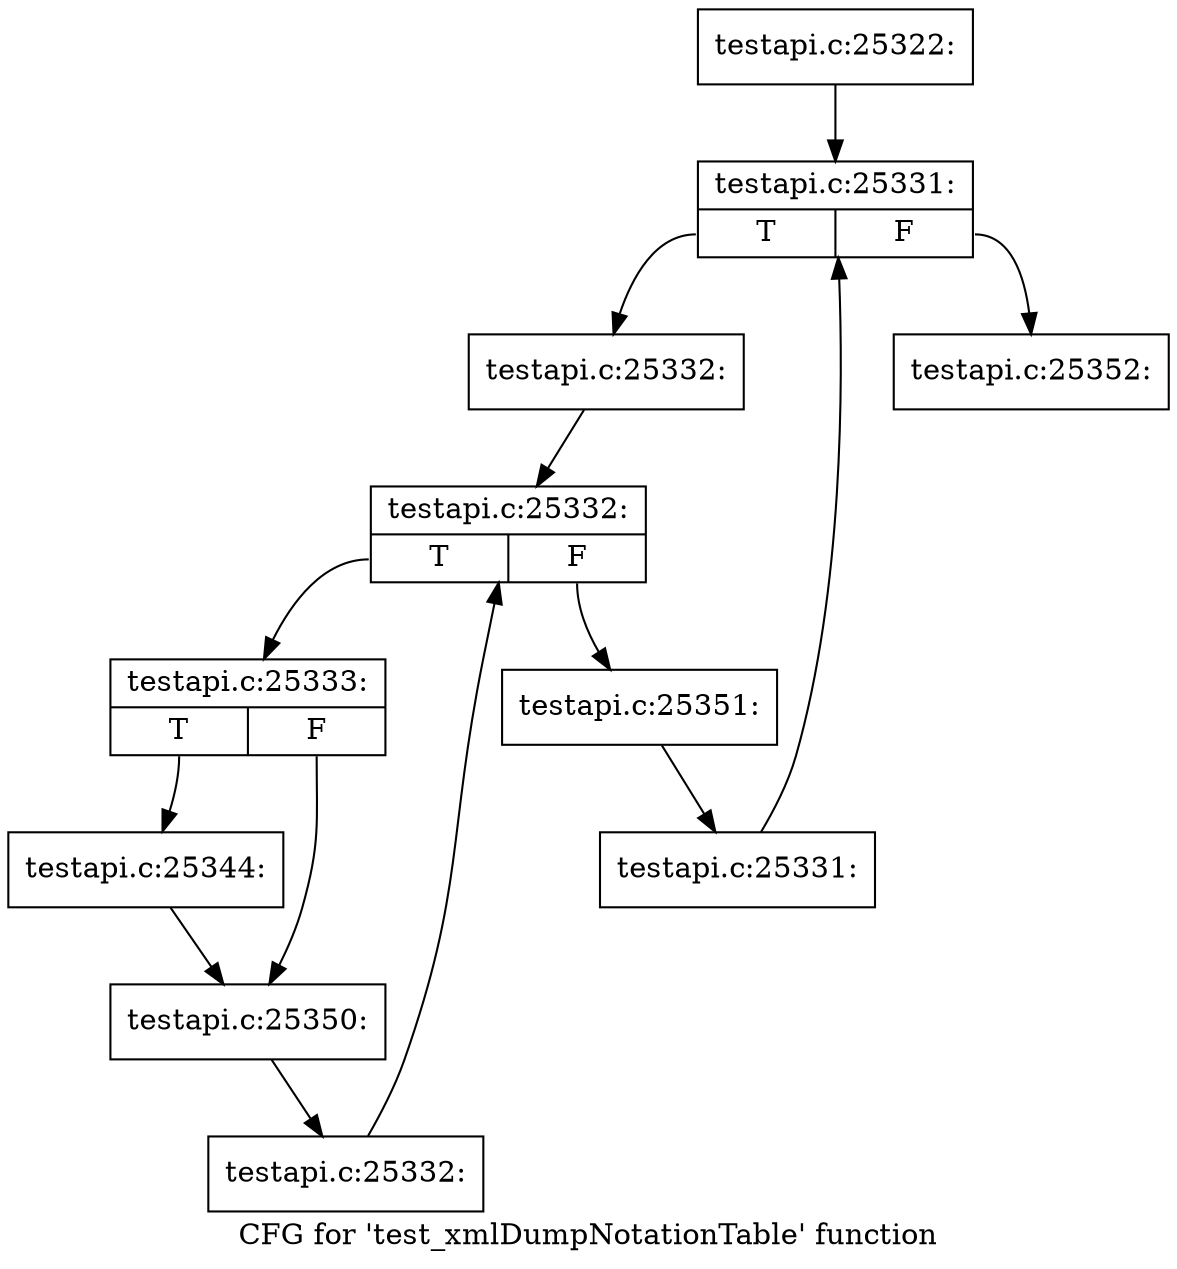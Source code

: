 digraph "CFG for 'test_xmlDumpNotationTable' function" {
	label="CFG for 'test_xmlDumpNotationTable' function";

	Node0x3866770 [shape=record,label="{testapi.c:25322:}"];
	Node0x3866770 -> Node0x4e8fce0;
	Node0x4e8fce0 [shape=record,label="{testapi.c:25331:|{<s0>T|<s1>F}}"];
	Node0x4e8fce0:s0 -> Node0x4e8ffc0;
	Node0x4e8fce0:s1 -> Node0x4e8fb40;
	Node0x4e8ffc0 [shape=record,label="{testapi.c:25332:}"];
	Node0x4e8ffc0 -> Node0x4e903b0;
	Node0x4e903b0 [shape=record,label="{testapi.c:25332:|{<s0>T|<s1>F}}"];
	Node0x4e903b0:s0 -> Node0x4e90630;
	Node0x4e903b0:s1 -> Node0x4e90290;
	Node0x4e90630 [shape=record,label="{testapi.c:25333:|{<s0>T|<s1>F}}"];
	Node0x4e90630:s0 -> Node0x3911ed0;
	Node0x4e90630:s1 -> Node0x4e91480;
	Node0x3911ed0 [shape=record,label="{testapi.c:25344:}"];
	Node0x3911ed0 -> Node0x4e91480;
	Node0x4e91480 [shape=record,label="{testapi.c:25350:}"];
	Node0x4e91480 -> Node0x4e905a0;
	Node0x4e905a0 [shape=record,label="{testapi.c:25332:}"];
	Node0x4e905a0 -> Node0x4e903b0;
	Node0x4e90290 [shape=record,label="{testapi.c:25351:}"];
	Node0x4e90290 -> Node0x4e8ff30;
	Node0x4e8ff30 [shape=record,label="{testapi.c:25331:}"];
	Node0x4e8ff30 -> Node0x4e8fce0;
	Node0x4e8fb40 [shape=record,label="{testapi.c:25352:}"];
}
